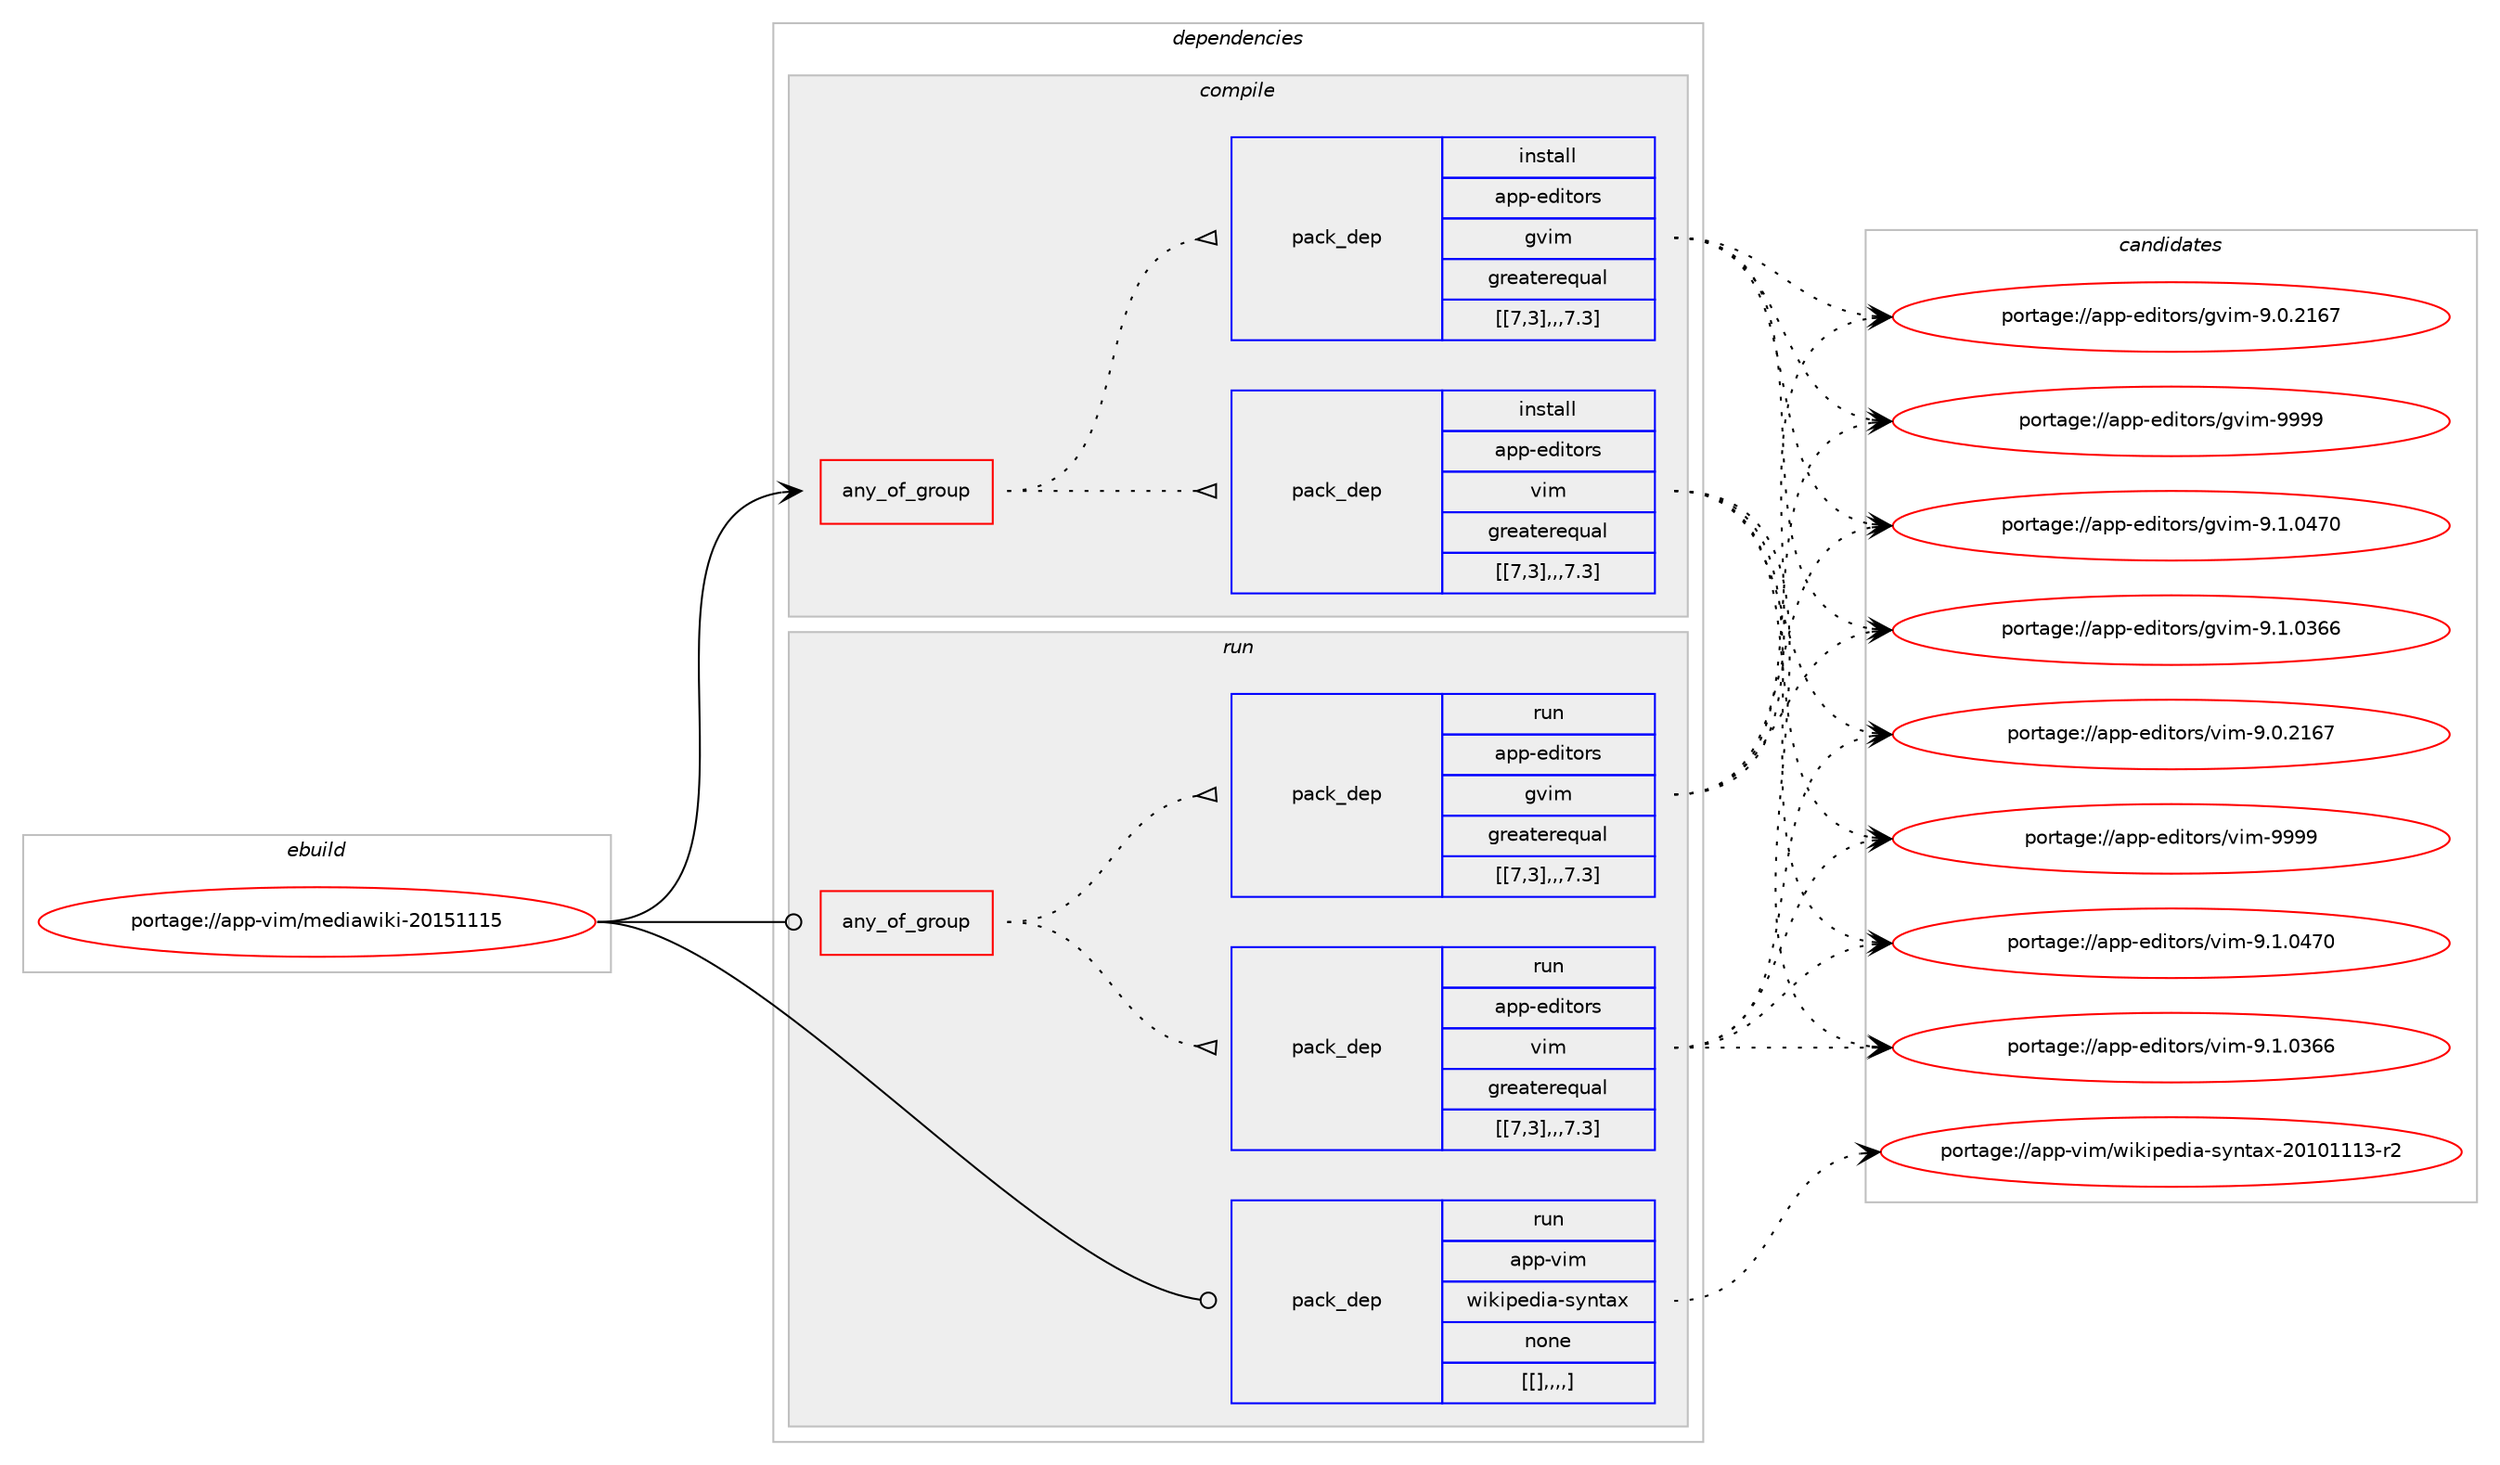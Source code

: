 digraph prolog {

# *************
# Graph options
# *************

newrank=true;
concentrate=true;
compound=true;
graph [rankdir=LR,fontname=Helvetica,fontsize=10,ranksep=1.5];#, ranksep=2.5, nodesep=0.2];
edge  [arrowhead=vee];
node  [fontname=Helvetica,fontsize=10];

# **********
# The ebuild
# **********

subgraph cluster_leftcol {
color=gray;
label=<<i>ebuild</i>>;
id [label="portage://app-vim/mediawiki-20151115", color=red, width=4, href="../app-vim/mediawiki-20151115.svg"];
}

# ****************
# The dependencies
# ****************

subgraph cluster_midcol {
color=gray;
label=<<i>dependencies</i>>;
subgraph cluster_compile {
fillcolor="#eeeeee";
style=filled;
label=<<i>compile</i>>;
subgraph any696 {
dependency64725 [label=<<TABLE BORDER="0" CELLBORDER="1" CELLSPACING="0" CELLPADDING="4"><TR><TD CELLPADDING="10">any_of_group</TD></TR></TABLE>>, shape=none, color=red];subgraph pack46203 {
dependency64761 [label=<<TABLE BORDER="0" CELLBORDER="1" CELLSPACING="0" CELLPADDING="4" WIDTH="220"><TR><TD ROWSPAN="6" CELLPADDING="30">pack_dep</TD></TR><TR><TD WIDTH="110">install</TD></TR><TR><TD>app-editors</TD></TR><TR><TD>vim</TD></TR><TR><TD>greaterequal</TD></TR><TR><TD>[[7,3],,,7.3]</TD></TR></TABLE>>, shape=none, color=blue];
}
dependency64725:e -> dependency64761:w [weight=20,style="dotted",arrowhead="oinv"];
subgraph pack46239 {
dependency64820 [label=<<TABLE BORDER="0" CELLBORDER="1" CELLSPACING="0" CELLPADDING="4" WIDTH="220"><TR><TD ROWSPAN="6" CELLPADDING="30">pack_dep</TD></TR><TR><TD WIDTH="110">install</TD></TR><TR><TD>app-editors</TD></TR><TR><TD>gvim</TD></TR><TR><TD>greaterequal</TD></TR><TR><TD>[[7,3],,,7.3]</TD></TR></TABLE>>, shape=none, color=blue];
}
dependency64725:e -> dependency64820:w [weight=20,style="dotted",arrowhead="oinv"];
}
id:e -> dependency64725:w [weight=20,style="solid",arrowhead="vee"];
}
subgraph cluster_compileandrun {
fillcolor="#eeeeee";
style=filled;
label=<<i>compile and run</i>>;
}
subgraph cluster_run {
fillcolor="#eeeeee";
style=filled;
label=<<i>run</i>>;
subgraph any721 {
dependency64876 [label=<<TABLE BORDER="0" CELLBORDER="1" CELLSPACING="0" CELLPADDING="4"><TR><TD CELLPADDING="10">any_of_group</TD></TR></TABLE>>, shape=none, color=red];subgraph pack46334 {
dependency64911 [label=<<TABLE BORDER="0" CELLBORDER="1" CELLSPACING="0" CELLPADDING="4" WIDTH="220"><TR><TD ROWSPAN="6" CELLPADDING="30">pack_dep</TD></TR><TR><TD WIDTH="110">run</TD></TR><TR><TD>app-editors</TD></TR><TR><TD>vim</TD></TR><TR><TD>greaterequal</TD></TR><TR><TD>[[7,3],,,7.3]</TD></TR></TABLE>>, shape=none, color=blue];
}
dependency64876:e -> dependency64911:w [weight=20,style="dotted",arrowhead="oinv"];
subgraph pack46338 {
dependency64914 [label=<<TABLE BORDER="0" CELLBORDER="1" CELLSPACING="0" CELLPADDING="4" WIDTH="220"><TR><TD ROWSPAN="6" CELLPADDING="30">pack_dep</TD></TR><TR><TD WIDTH="110">run</TD></TR><TR><TD>app-editors</TD></TR><TR><TD>gvim</TD></TR><TR><TD>greaterequal</TD></TR><TR><TD>[[7,3],,,7.3]</TD></TR></TABLE>>, shape=none, color=blue];
}
dependency64876:e -> dependency64914:w [weight=20,style="dotted",arrowhead="oinv"];
}
id:e -> dependency64876:w [weight=20,style="solid",arrowhead="odot"];
subgraph pack46341 {
dependency64916 [label=<<TABLE BORDER="0" CELLBORDER="1" CELLSPACING="0" CELLPADDING="4" WIDTH="220"><TR><TD ROWSPAN="6" CELLPADDING="30">pack_dep</TD></TR><TR><TD WIDTH="110">run</TD></TR><TR><TD>app-vim</TD></TR><TR><TD>wikipedia-syntax</TD></TR><TR><TD>none</TD></TR><TR><TD>[[],,,,]</TD></TR></TABLE>>, shape=none, color=blue];
}
id:e -> dependency64916:w [weight=20,style="solid",arrowhead="odot"];
}
}

# **************
# The candidates
# **************

subgraph cluster_choices {
rank=same;
color=gray;
label=<<i>candidates</i>>;

subgraph choice44690 {
color=black;
nodesep=1;
choice9711211245101100105116111114115471181051094557575757 [label="portage://app-editors/vim-9999", color=red, width=4,href="../app-editors/vim-9999.svg"];
choice971121124510110010511611111411547118105109455746494648525548 [label="portage://app-editors/vim-9.1.0470", color=red, width=4,href="../app-editors/vim-9.1.0470.svg"];
choice971121124510110010511611111411547118105109455746494648515454 [label="portage://app-editors/vim-9.1.0366", color=red, width=4,href="../app-editors/vim-9.1.0366.svg"];
choice971121124510110010511611111411547118105109455746484650495455 [label="portage://app-editors/vim-9.0.2167", color=red, width=4,href="../app-editors/vim-9.0.2167.svg"];
dependency64761:e -> choice9711211245101100105116111114115471181051094557575757:w [style=dotted,weight="100"];
dependency64761:e -> choice971121124510110010511611111411547118105109455746494648525548:w [style=dotted,weight="100"];
dependency64761:e -> choice971121124510110010511611111411547118105109455746494648515454:w [style=dotted,weight="100"];
dependency64761:e -> choice971121124510110010511611111411547118105109455746484650495455:w [style=dotted,weight="100"];
}
subgraph choice44711 {
color=black;
nodesep=1;
choice9711211245101100105116111114115471031181051094557575757 [label="portage://app-editors/gvim-9999", color=red, width=4,href="../app-editors/gvim-9999.svg"];
choice971121124510110010511611111411547103118105109455746494648525548 [label="portage://app-editors/gvim-9.1.0470", color=red, width=4,href="../app-editors/gvim-9.1.0470.svg"];
choice971121124510110010511611111411547103118105109455746494648515454 [label="portage://app-editors/gvim-9.1.0366", color=red, width=4,href="../app-editors/gvim-9.1.0366.svg"];
choice971121124510110010511611111411547103118105109455746484650495455 [label="portage://app-editors/gvim-9.0.2167", color=red, width=4,href="../app-editors/gvim-9.0.2167.svg"];
dependency64820:e -> choice9711211245101100105116111114115471031181051094557575757:w [style=dotted,weight="100"];
dependency64820:e -> choice971121124510110010511611111411547103118105109455746494648525548:w [style=dotted,weight="100"];
dependency64820:e -> choice971121124510110010511611111411547103118105109455746494648515454:w [style=dotted,weight="100"];
dependency64820:e -> choice971121124510110010511611111411547103118105109455746484650495455:w [style=dotted,weight="100"];
}
subgraph choice44743 {
color=black;
nodesep=1;
choice9711211245101100105116111114115471181051094557575757 [label="portage://app-editors/vim-9999", color=red, width=4,href="../app-editors/vim-9999.svg"];
choice971121124510110010511611111411547118105109455746494648525548 [label="portage://app-editors/vim-9.1.0470", color=red, width=4,href="../app-editors/vim-9.1.0470.svg"];
choice971121124510110010511611111411547118105109455746494648515454 [label="portage://app-editors/vim-9.1.0366", color=red, width=4,href="../app-editors/vim-9.1.0366.svg"];
choice971121124510110010511611111411547118105109455746484650495455 [label="portage://app-editors/vim-9.0.2167", color=red, width=4,href="../app-editors/vim-9.0.2167.svg"];
dependency64911:e -> choice9711211245101100105116111114115471181051094557575757:w [style=dotted,weight="100"];
dependency64911:e -> choice971121124510110010511611111411547118105109455746494648525548:w [style=dotted,weight="100"];
dependency64911:e -> choice971121124510110010511611111411547118105109455746494648515454:w [style=dotted,weight="100"];
dependency64911:e -> choice971121124510110010511611111411547118105109455746484650495455:w [style=dotted,weight="100"];
}
subgraph choice44748 {
color=black;
nodesep=1;
choice9711211245101100105116111114115471031181051094557575757 [label="portage://app-editors/gvim-9999", color=red, width=4,href="../app-editors/gvim-9999.svg"];
choice971121124510110010511611111411547103118105109455746494648525548 [label="portage://app-editors/gvim-9.1.0470", color=red, width=4,href="../app-editors/gvim-9.1.0470.svg"];
choice971121124510110010511611111411547103118105109455746494648515454 [label="portage://app-editors/gvim-9.1.0366", color=red, width=4,href="../app-editors/gvim-9.1.0366.svg"];
choice971121124510110010511611111411547103118105109455746484650495455 [label="portage://app-editors/gvim-9.0.2167", color=red, width=4,href="../app-editors/gvim-9.0.2167.svg"];
dependency64914:e -> choice9711211245101100105116111114115471031181051094557575757:w [style=dotted,weight="100"];
dependency64914:e -> choice971121124510110010511611111411547103118105109455746494648525548:w [style=dotted,weight="100"];
dependency64914:e -> choice971121124510110010511611111411547103118105109455746494648515454:w [style=dotted,weight="100"];
dependency64914:e -> choice971121124510110010511611111411547103118105109455746484650495455:w [style=dotted,weight="100"];
}
subgraph choice44750 {
color=black;
nodesep=1;
choice9711211245118105109471191051071051121011001059745115121110116971204550484948494949514511450 [label="portage://app-vim/wikipedia-syntax-20101113-r2", color=red, width=4,href="../app-vim/wikipedia-syntax-20101113-r2.svg"];
dependency64916:e -> choice9711211245118105109471191051071051121011001059745115121110116971204550484948494949514511450:w [style=dotted,weight="100"];
}
}

}
